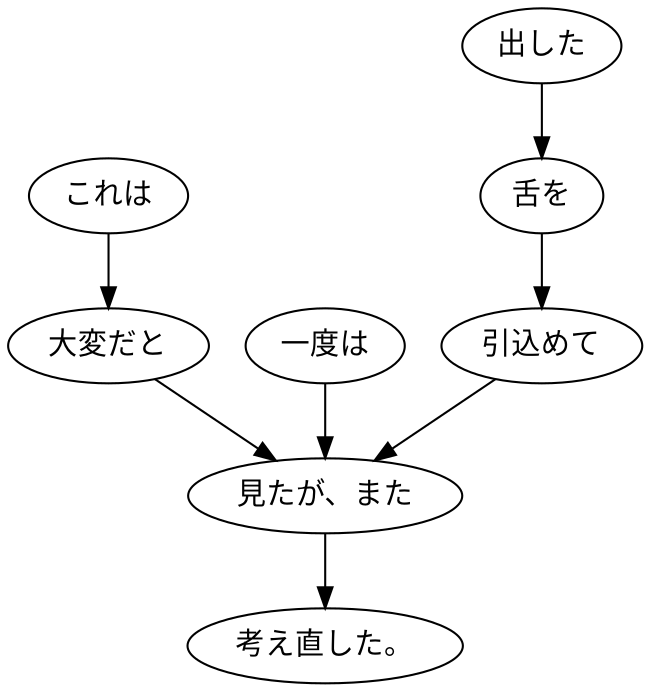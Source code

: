 digraph graph9135 {
	node0 [label="これは"];
	node1 [label="大変だと"];
	node2 [label="一度は"];
	node3 [label="出した"];
	node4 [label="舌を"];
	node5 [label="引込めて"];
	node6 [label="見たが、また"];
	node7 [label="考え直した。"];
	node0 -> node1;
	node1 -> node6;
	node2 -> node6;
	node3 -> node4;
	node4 -> node5;
	node5 -> node6;
	node6 -> node7;
}
